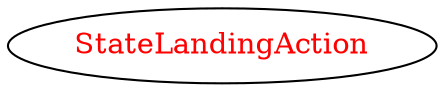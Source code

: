 digraph dependencyGraph {
 concentrate=true;
 ranksep="2.0";
 rankdir="LR"; 
 splines="ortho";
"StateLandingAction" [fontcolor="red"];
}